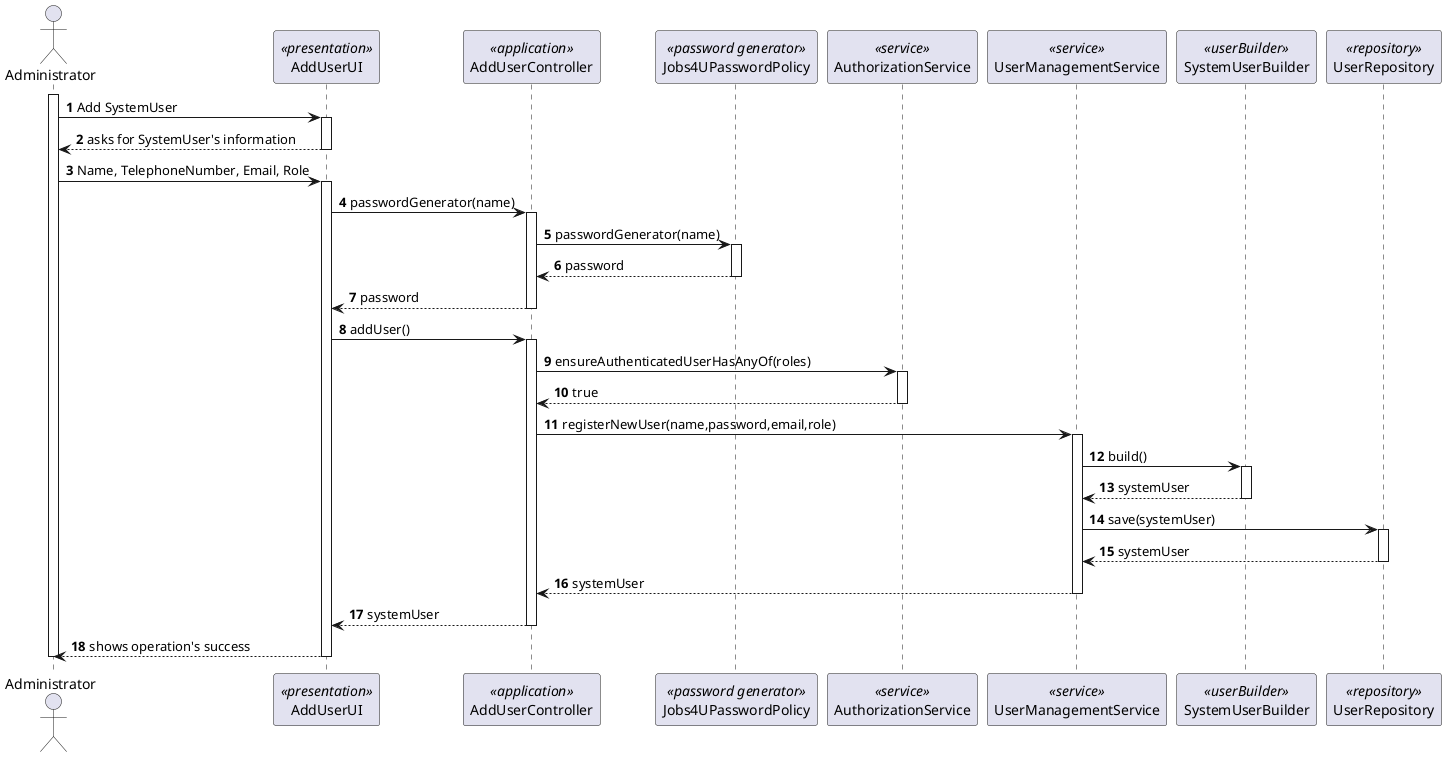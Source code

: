 @startuml
autonumber


actor Administrator

participant AddUserUI <<presentation>>
participant AddUserController<<application>>
participant Jobs4UPasswordPolicy <<password generator>>
participant AuthorizationService <<service>>
participant UserManagementService <<service>>
participant SystemUserBuilder <<userBuilder>>
participant UserRepository <<repository>>




activate Administrator


    Administrator -> AddUserUI: Add SystemUser

        activate AddUserUI

    AddUserUI --> Administrator: asks for SystemUser's information

        deactivate AddUserUI

    Administrator -> AddUserUI: Name, TelephoneNumber, Email, Role

        activate AddUserUI

    AddUserUI -> AddUserController: passwordGenerator(name)

        activate AddUserController

    AddUserController -> Jobs4UPasswordPolicy: passwordGenerator(name)

        activate Jobs4UPasswordPolicy

    Jobs4UPasswordPolicy --> AddUserController: password

        deactivate Jobs4UPasswordPolicy

    AddUserController --> AddUserUI: password

        deactivate AddUserController

    AddUserUI -> AddUserController: addUser()

        activate AddUserController

    AddUserController -> AuthorizationService: ensureAuthenticatedUserHasAnyOf(roles)

        activate AuthorizationService

    AuthorizationService --> AddUserController: true

        deactivate AuthorizationService

    AddUserController -> UserManagementService: registerNewUser(name,password,email,role)

        activate UserManagementService

    UserManagementService -> SystemUserBuilder: build()
        activate SystemUserBuilder

    SystemUserBuilder --> UserManagementService: systemUser

        deactivate SystemUserBuilder

    UserManagementService -> UserRepository: save(systemUser)

        activate UserRepository

    UserRepository --> UserManagementService: systemUser

        deactivate UserRepository

    UserManagementService --> AddUserController: systemUser

        deactivate UserManagementService

    AddUserController --> AddUserUI: systemUser

        deactivate AddUserController

    AddUserUI --> Administrator : shows operation's success

        deactivate AddUserUI

        deactivate Administrator

@enduml